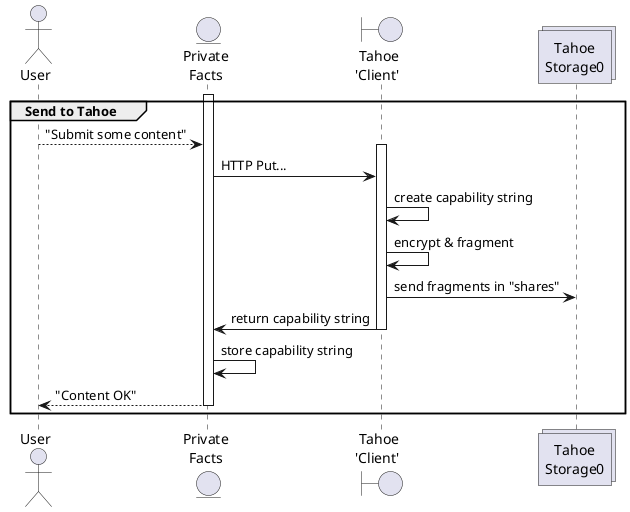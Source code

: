 @startuml
skinparam Shadowing false

actor "User" as user
entity "Private\nFacts" as app
Boundary "Tahoe\n'Client' " as tahoe
Collections "Tahoe\nStorage0" as disk

group Send to Tahoe
activate app
user --> app : "Submit some content"
    activate tahoe
    app -> tahoe : HTTP Put...
    tahoe -> tahoe : create capability string
    tahoe -> tahoe : encrypt & fragment
    tahoe ->  disk : send fragments in "shares"
    tahoe -> app : return capability string
    deactivate tahoe
app -> app : store capability string
app --> user : "Content OK"
deactivate app

end
@enduml